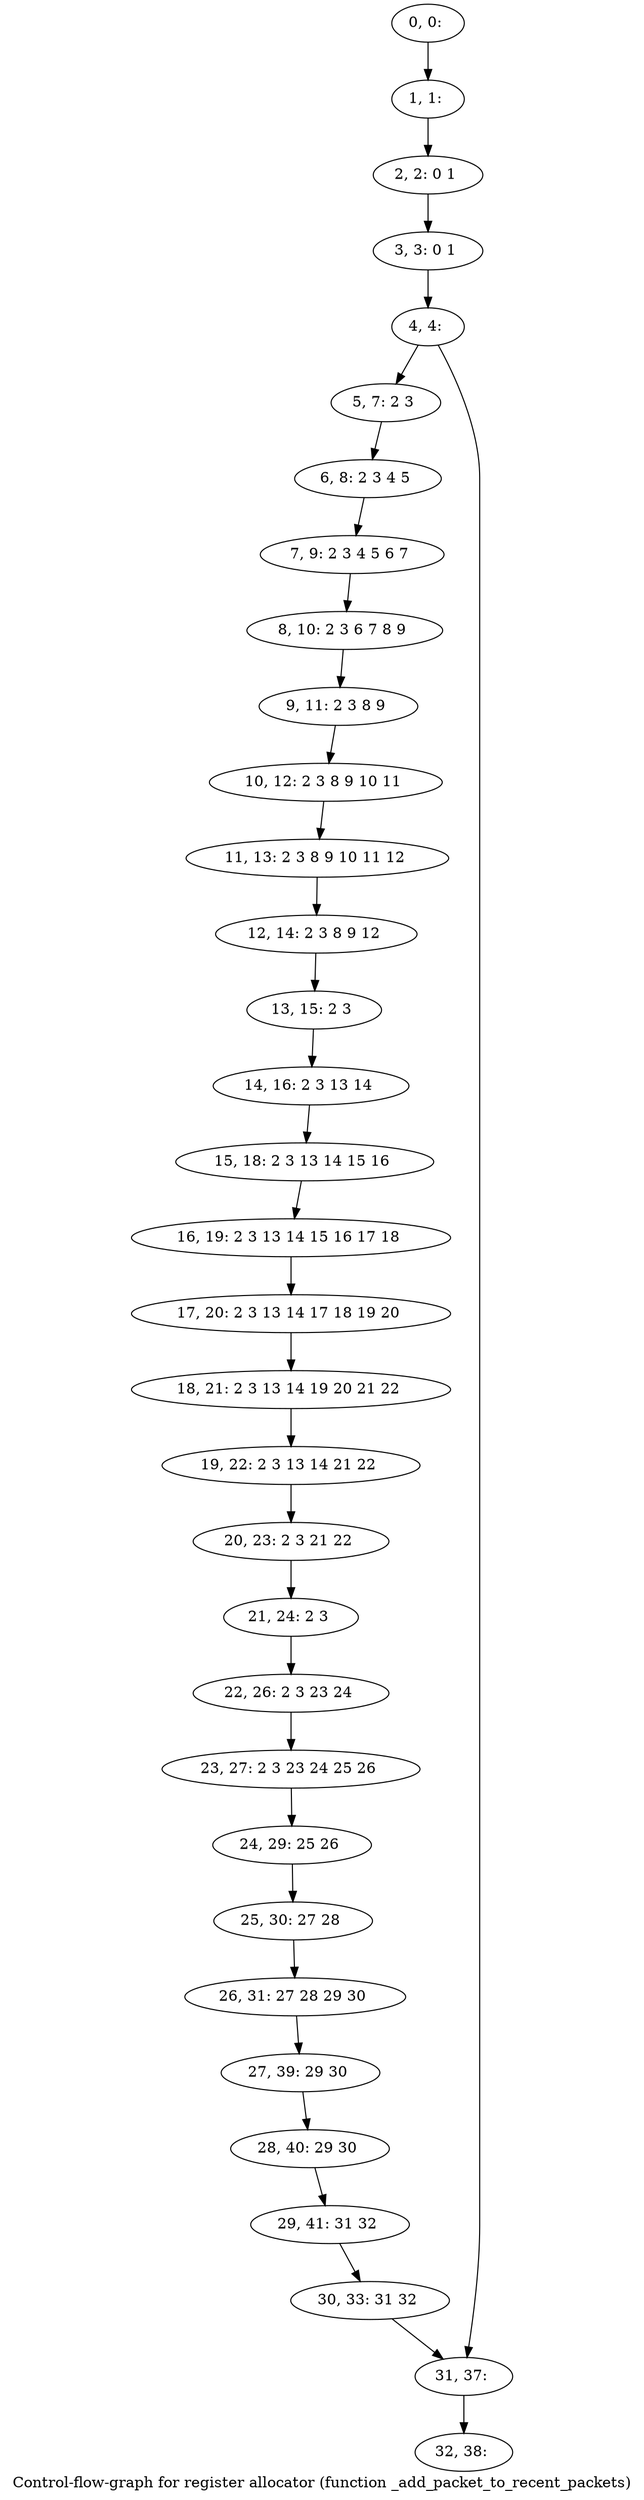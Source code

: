 digraph G {
graph [label="Control-flow-graph for register allocator (function _add_packet_to_recent_packets)"]
0[label="0, 0: "];
1[label="1, 1: "];
2[label="2, 2: 0 1 "];
3[label="3, 3: 0 1 "];
4[label="4, 4: "];
5[label="5, 7: 2 3 "];
6[label="6, 8: 2 3 4 5 "];
7[label="7, 9: 2 3 4 5 6 7 "];
8[label="8, 10: 2 3 6 7 8 9 "];
9[label="9, 11: 2 3 8 9 "];
10[label="10, 12: 2 3 8 9 10 11 "];
11[label="11, 13: 2 3 8 9 10 11 12 "];
12[label="12, 14: 2 3 8 9 12 "];
13[label="13, 15: 2 3 "];
14[label="14, 16: 2 3 13 14 "];
15[label="15, 18: 2 3 13 14 15 16 "];
16[label="16, 19: 2 3 13 14 15 16 17 18 "];
17[label="17, 20: 2 3 13 14 17 18 19 20 "];
18[label="18, 21: 2 3 13 14 19 20 21 22 "];
19[label="19, 22: 2 3 13 14 21 22 "];
20[label="20, 23: 2 3 21 22 "];
21[label="21, 24: 2 3 "];
22[label="22, 26: 2 3 23 24 "];
23[label="23, 27: 2 3 23 24 25 26 "];
24[label="24, 29: 25 26 "];
25[label="25, 30: 27 28 "];
26[label="26, 31: 27 28 29 30 "];
27[label="27, 39: 29 30 "];
28[label="28, 40: 29 30 "];
29[label="29, 41: 31 32 "];
30[label="30, 33: 31 32 "];
31[label="31, 37: "];
32[label="32, 38: "];
0->1 ;
1->2 ;
2->3 ;
3->4 ;
4->5 ;
4->31 ;
5->6 ;
6->7 ;
7->8 ;
8->9 ;
9->10 ;
10->11 ;
11->12 ;
12->13 ;
13->14 ;
14->15 ;
15->16 ;
16->17 ;
17->18 ;
18->19 ;
19->20 ;
20->21 ;
21->22 ;
22->23 ;
23->24 ;
24->25 ;
25->26 ;
26->27 ;
27->28 ;
28->29 ;
29->30 ;
30->31 ;
31->32 ;
}
